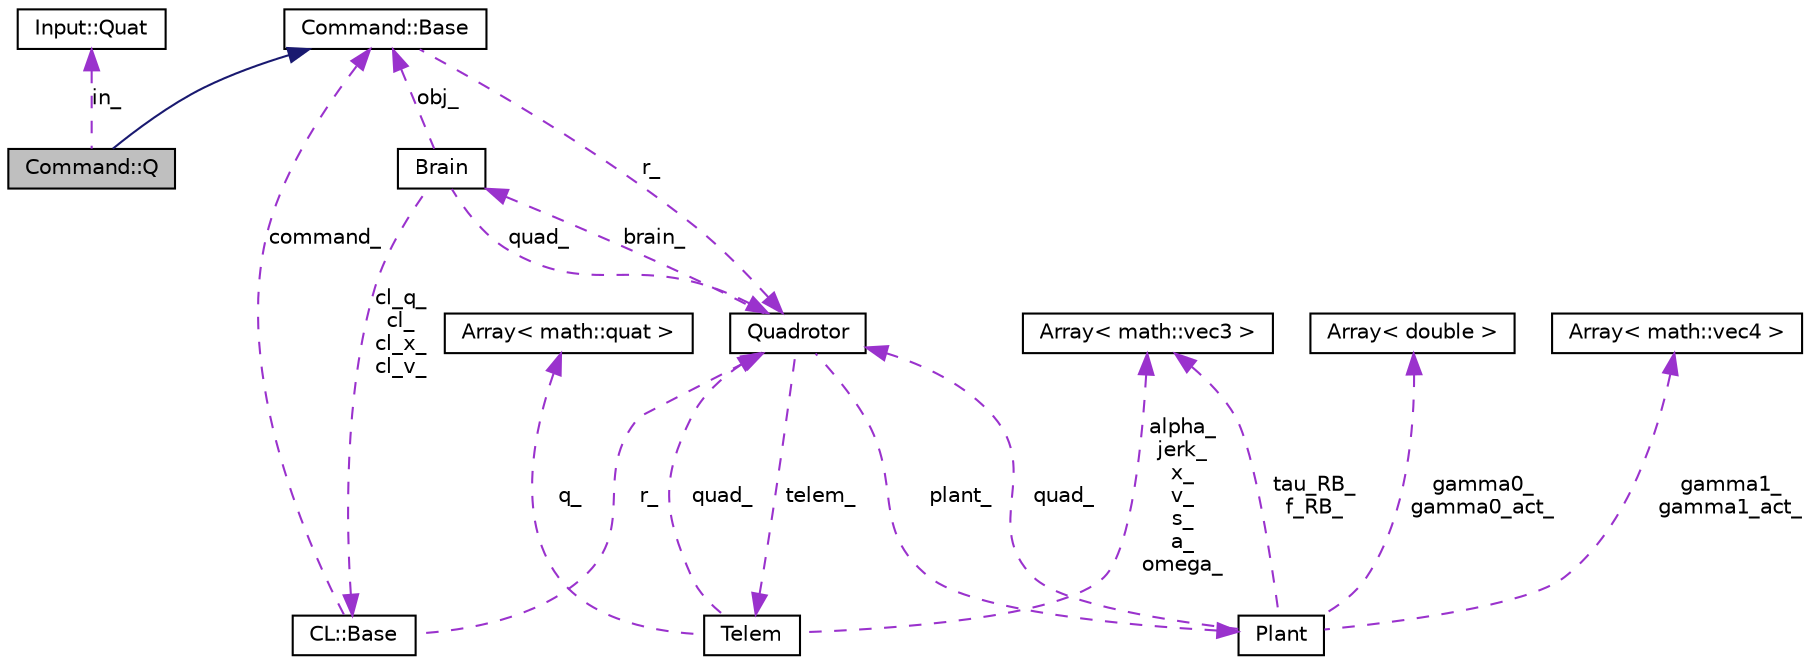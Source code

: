 digraph G
{
  edge [fontname="Helvetica",fontsize="10",labelfontname="Helvetica",labelfontsize="10"];
  node [fontname="Helvetica",fontsize="10",shape=record];
  Node1 [label="Command::Q",height=0.2,width=0.4,color="black", fillcolor="grey75", style="filled" fontcolor="black"];
  Node2 -> Node1 [dir=back,color="midnightblue",fontsize="10",style="solid",fontname="Helvetica"];
  Node2 [label="Command::Base",height=0.2,width=0.4,color="black", fillcolor="white", style="filled",URL="$classCommand_1_1Base.html"];
  Node3 -> Node2 [dir=back,color="darkorchid3",fontsize="10",style="dashed",label="r_",fontname="Helvetica"];
  Node3 [label="Quadrotor",height=0.2,width=0.4,color="black", fillcolor="white", style="filled",URL="$classQuadrotor.html"];
  Node4 -> Node3 [dir=back,color="darkorchid3",fontsize="10",style="dashed",label="brain_",fontname="Helvetica"];
  Node4 [label="Brain",height=0.2,width=0.4,color="black", fillcolor="white", style="filled",URL="$classBrain.html"];
  Node5 -> Node4 [dir=back,color="darkorchid3",fontsize="10",style="dashed",label="cl_q_\ncl_\ncl_x_\ncl_v_",fontname="Helvetica"];
  Node5 [label="CL::Base",height=0.2,width=0.4,color="black", fillcolor="white", style="filled",URL="$classCL_1_1Base.html"];
  Node3 -> Node5 [dir=back,color="darkorchid3",fontsize="10",style="dashed",label="r_",fontname="Helvetica"];
  Node2 -> Node5 [dir=back,color="darkorchid3",fontsize="10",style="dashed",label="command_",fontname="Helvetica"];
  Node3 -> Node4 [dir=back,color="darkorchid3",fontsize="10",style="dashed",label="quad_",fontname="Helvetica"];
  Node2 -> Node4 [dir=back,color="darkorchid3",fontsize="10",style="dashed",label="obj_",fontname="Helvetica"];
  Node6 -> Node3 [dir=back,color="darkorchid3",fontsize="10",style="dashed",label="plant_",fontname="Helvetica"];
  Node6 [label="Plant",height=0.2,width=0.4,color="black", fillcolor="white", style="filled",URL="$classPlant.html"];
  Node7 -> Node6 [dir=back,color="darkorchid3",fontsize="10",style="dashed",label="gamma1_\ngamma1_act_",fontname="Helvetica"];
  Node7 [label="Array\< math::vec4 \>",height=0.2,width=0.4,color="black", fillcolor="white", style="filled",URL="$classArray.html"];
  Node8 -> Node6 [dir=back,color="darkorchid3",fontsize="10",style="dashed",label="tau_RB_\nf_RB_",fontname="Helvetica"];
  Node8 [label="Array\< math::vec3 \>",height=0.2,width=0.4,color="black", fillcolor="white", style="filled",URL="$classArray.html"];
  Node9 -> Node6 [dir=back,color="darkorchid3",fontsize="10",style="dashed",label="gamma0_\ngamma0_act_",fontname="Helvetica"];
  Node9 [label="Array\< double \>",height=0.2,width=0.4,color="black", fillcolor="white", style="filled",URL="$classArray.html"];
  Node3 -> Node6 [dir=back,color="darkorchid3",fontsize="10",style="dashed",label="quad_",fontname="Helvetica"];
  Node10 -> Node3 [dir=back,color="darkorchid3",fontsize="10",style="dashed",label="telem_",fontname="Helvetica"];
  Node10 [label="Telem",height=0.2,width=0.4,color="black", fillcolor="white", style="filled",URL="$classTelem.html"];
  Node11 -> Node10 [dir=back,color="darkorchid3",fontsize="10",style="dashed",label="q_",fontname="Helvetica"];
  Node11 [label="Array\< math::quat \>",height=0.2,width=0.4,color="black", fillcolor="white", style="filled",URL="$classArray.html"];
  Node8 -> Node10 [dir=back,color="darkorchid3",fontsize="10",style="dashed",label="alpha_\njerk_\nx_\nv_\ns_\na_\nomega_",fontname="Helvetica"];
  Node3 -> Node10 [dir=back,color="darkorchid3",fontsize="10",style="dashed",label="quad_",fontname="Helvetica"];
  Node12 -> Node1 [dir=back,color="darkorchid3",fontsize="10",style="dashed",label="in_",fontname="Helvetica"];
  Node12 [label="Input::Quat",height=0.2,width=0.4,color="black", fillcolor="white", style="filled",URL="$classInput_1_1Quat.html"];
}
